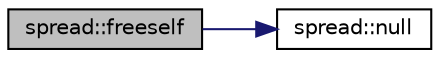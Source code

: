 digraph "spread::freeself"
{
  edge [fontname="Helvetica",fontsize="10",labelfontname="Helvetica",labelfontsize="10"];
  node [fontname="Helvetica",fontsize="10",shape=record];
  rankdir="LR";
  Node1106 [label="spread::freeself",height=0.2,width=0.4,color="black", fillcolor="grey75", style="filled", fontcolor="black"];
  Node1106 -> Node1107 [color="midnightblue",fontsize="10",style="solid",fontname="Helvetica"];
  Node1107 [label="spread::null",height=0.2,width=0.4,color="black", fillcolor="white", style="filled",URL="$da/dc1/classspread.html#a5510b4352367d4a4d0db55813cb991c9"];
}
